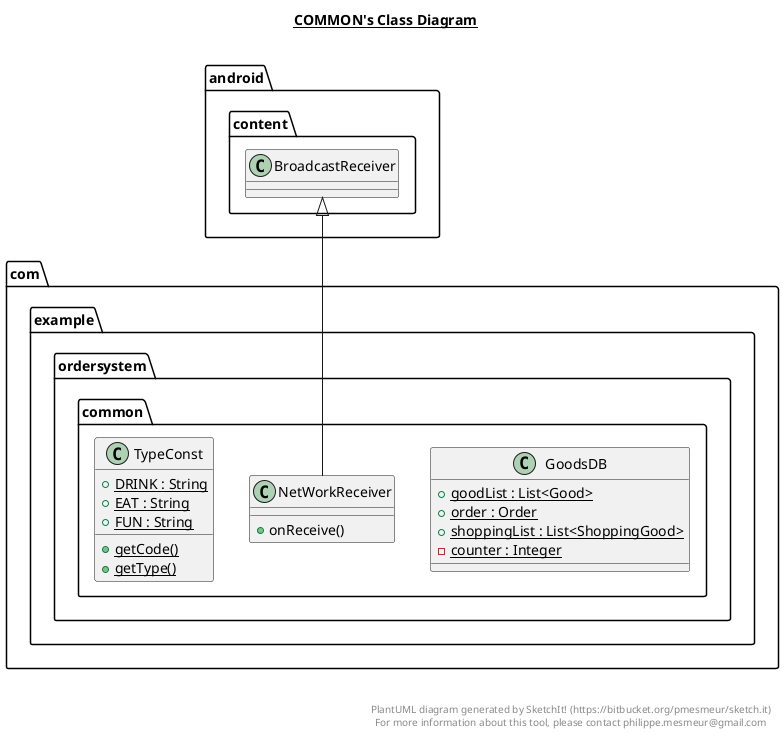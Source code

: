 @startuml

title __COMMON's Class Diagram__\n

  namespace com.example.ordersystem {
    namespace common {
      class com.example.ordersystem.common.GoodsDB {
          {static} + goodList : List<Good>
          {static} + order : Order
          {static} + shoppingList : List<ShoppingGood>
          {static} - counter : Integer
      }
    }
  }
  

  namespace com.example.ordersystem {
    namespace common {
      class com.example.ordersystem.common.NetWorkReceiver {
          + onReceive()
      }
    }
  }
  

  namespace com.example.ordersystem {
    namespace common {
      class com.example.ordersystem.common.TypeConst {
          {static} + DRINK : String
          {static} + EAT : String
          {static} + FUN : String
          {static} + getCode()
          {static} + getType()
      }
    }
  }
  

  com.example.ordersystem.common.NetWorkReceiver -up-|> android.content.BroadcastReceiver


right footer


PlantUML diagram generated by SketchIt! (https://bitbucket.org/pmesmeur/sketch.it)
For more information about this tool, please contact philippe.mesmeur@gmail.com
endfooter

@enduml
